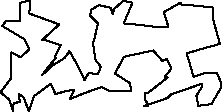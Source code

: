 unitsize(0.001cm);
// 22039.2
draw((2995,264)--(2581,121));
draw((2581,121)--(2656,128));
draw((2656,128)--(2592,248));
draw((2592,248)--(2597,349));
draw((2597,349)--(2658,360));
draw((2658,360)--(2993,624));
draw((2993,624)--(2944,632));
draw((2944,632)--(3060,781));
draw((3060,781)--(3023,871));
draw((3023,871)--(2982,949));
draw((2982,949)--(2901,920));
draw((2901,920)--(2740,1101));
draw((2740,1101)--(2223,990));
draw((2223,990)--(2067,694));
draw((2067,694)--(2334,523));
draw((2334,523)--(2347,388));
draw((2347,388)--(1962,389));
draw((1962,389)--(1828,456));
draw((1828,456)--(1541,354));
draw((1541,354)--(1272,246));
draw((1272,246)--(1346,408));
draw((1346,408)--(1203,385));
draw((1203,385)--(1017,333));
draw((1017,333)--(931,512));
draw((931,512)--(634,294));
draw((634,294)--(547,25));
draw((547,25)--(460,267));
draw((460,267)--(366,339));
draw((366,339)--(387,199));
draw((387,199)--(278,165));
draw((278,165)--(264,36));
draw((264,36)--(202,233));
draw((202,233)--(47,363));
draw((47,363)--(240,619));
draw((240,619)--(235,1059));
draw((235,1059)--(241,1069));
draw((241,1069)--(401,980));
draw((401,980)--(555,1121));
draw((555,1121)--(464,1302));
draw((464,1302)--(80,1533));
draw((80,1533)--(149,1629));
draw((149,1629)--(386,1616));
draw((386,1616)--(394,1944));
draw((394,1944)--(571,1982));
draw((571,1982)--(555,1753));
draw((555,1753)--(1082,1561));
draw((1082,1561)--(778,1282));
draw((778,1282)--(811,1295));
draw((811,1295)--(1109,1196));
draw((1109,1196)--(1009,1001));
draw((1009,1001)--(1021,962));
draw((1021,962)--(997,942));
draw((997,942)--(781,670));
draw((781,670)--(981,848));
draw((981,848)--(1179,969));
draw((1179,969)--(1264,1090));
draw((1264,1090)--(1393,859));
draw((1393,859)--(1529,581));
draw((1529,581)--(1604,706));
draw((1604,706)--(1766,678));
draw((1766,678)--(1766,692));
draw((1766,692)--(1819,814));
draw((1819,814)--(1725,927));
draw((1725,927)--(1677,1238));
draw((1677,1238)--(1699,1294));
draw((1699,1294)--(1768,1578));
draw((1768,1578)--(1623,1723));
draw((1623,1723)--(1632,1742));
draw((1632,1742)--(1646,1817));
draw((1646,1817)--(1787,1902));
draw((1787,1902)--(1994,1852));
draw((1994,1852)--(2028,1736));
draw((2028,1736)--(2050,1833));
draw((2050,1833)--(2214,1977));
draw((2214,1977)--(2374,1944));
draw((2374,1944)--(2221,1578));
draw((2221,1578)--(2356,1568));
draw((2356,1568)--(2834,1512));
draw((2834,1512)--(3007,1524));
draw((3007,1524)--(2927,1777));
draw((2927,1777)--(3220,1945));
draw((3220,1945)--(3248,1906));
draw((3248,1906)--(3373,1902));
draw((3373,1902)--(3786,1862));
draw((3786,1862)--(3805,1619));
draw((3805,1619)--(3918,1217));
draw((3918,1217)--(3535,1112));
draw((3535,1112)--(3332,1049));
draw((3332,1049)--(3452,637));
draw((3452,637)--(3642,699));
draw((3642,699)--(3868,697));
draw((3868,697)--(3935,540));
draw((3935,540)--(3946,459));
draw((3946,459)--(3766,154));
draw((3766,154)--(3538,125));
draw((3538,125)--(3503,301));
draw((3503,301)--(3600,459));
draw((3600,459)--(3599,514));
draw((3599,514)--(3062,329));
draw((3062,329)--(2995,264));

